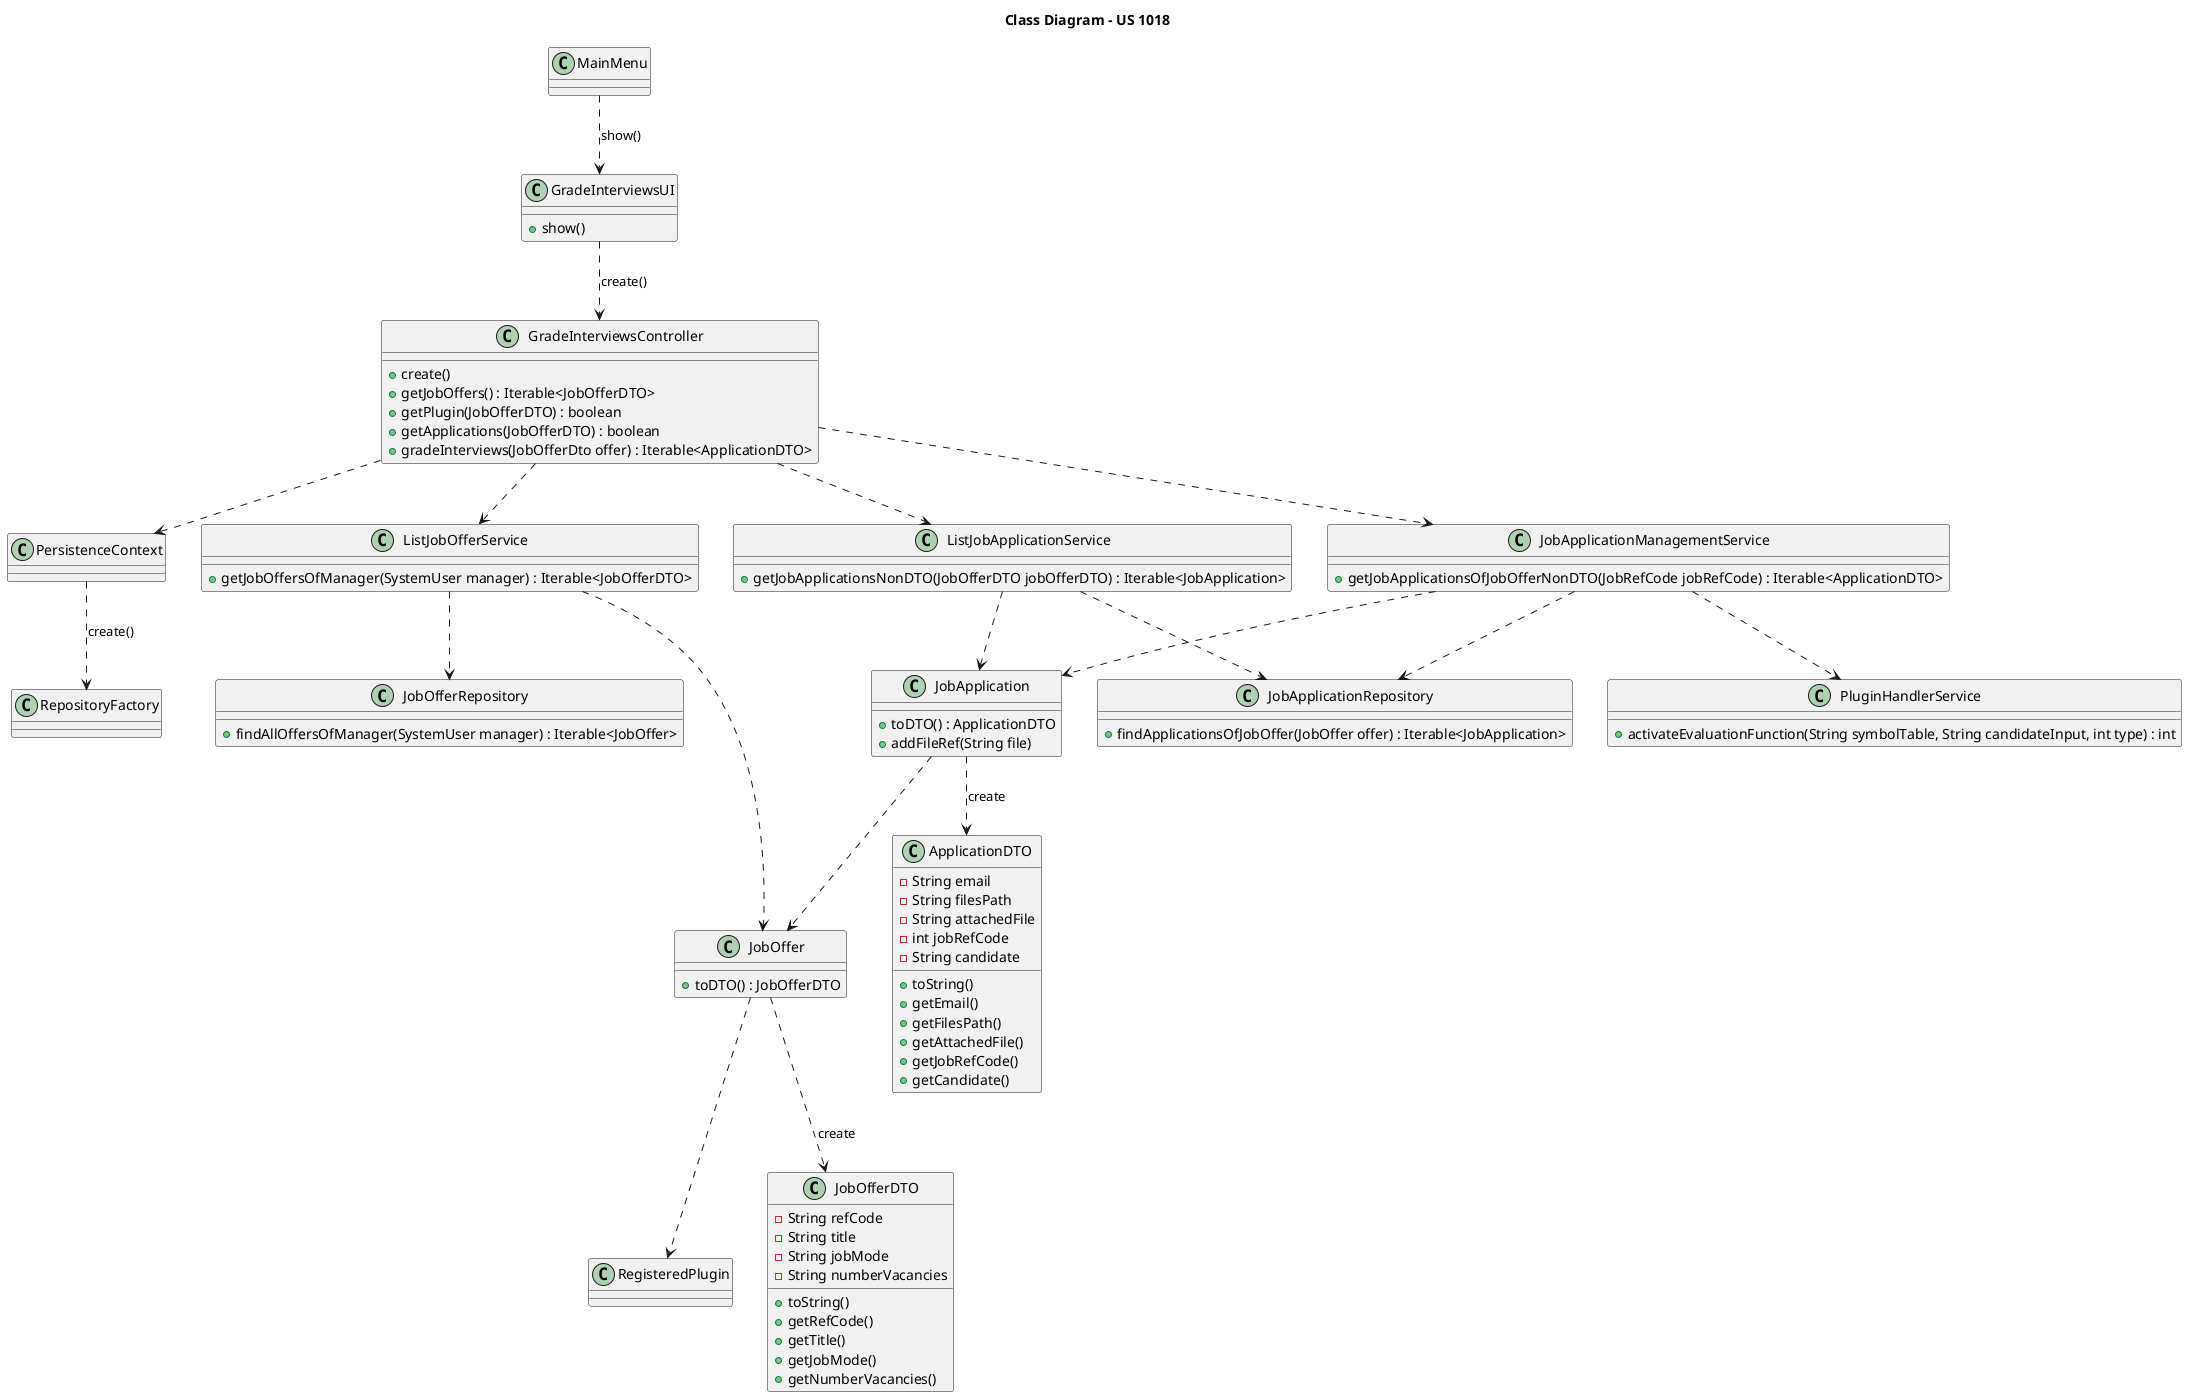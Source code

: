 @startuml US1018_CD
'https://plantuml.com/class-diagram

title Class Diagram - US 1018

class MainMenu {
}

class GradeInterviewsUI {
	+ show()
}

class GradeInterviewsController {
	+ create()
	+ getJobOffers() : Iterable<JobOfferDTO>
	+ getPlugin(JobOfferDTO) : boolean
	+ getApplications(JobOfferDTO) : boolean
	+ gradeInterviews(JobOfferDto offer) : Iterable<ApplicationDTO>
}

class PersistenceContext {}

class RepositoryFactory {}

class ListJobOfferService {
	+ getJobOffersOfManager(SystemUser manager) : Iterable<JobOfferDTO> 
}

class JobOfferRepository {
	+ findAllOffersOfManager(SystemUser manager) : Iterable<JobOffer> 
}

class JobOffer {
	+ toDTO() : JobOfferDTO
}

class ListJobApplicationService {
	+ getJobApplicationsNonDTO(JobOfferDTO jobOfferDTO) : Iterable<JobApplication> 
}

class JobApplicationManagementService {
	+ getJobApplicationsOfJobOfferNonDTO(JobRefCode jobRefCode) : Iterable<ApplicationDTO>
}

class JobApplicationRepository {
	+ findApplicationsOfJobOffer(JobOffer offer) : Iterable<JobApplication> 
}

class JobApplication {
	+ toDTO() : ApplicationDTO
	+ addFileRef(String file)
}

class PluginHandlerService {
	
	+ activateEvaluationFunction(String symbolTable, String candidateInput, int type) : int
}

class RegisteredPlugin {}

class ApplicationDTO {
	- String email
	- String filesPath
	- String attachedFile
	- int jobRefCode
	- String candidate
	+ toString()
	+ getEmail()
	+ getFilesPath()
	+ getAttachedFile()
	+ getJobRefCode()
	+ getCandidate()
}

class JobOfferDTO {
	- String refCode
	- String title
	- String jobMode
	- String numberVacancies
	+ toString()
    + getRefCode()
    + getTitle()
    + getJobMode()
    + getNumberVacancies()
}

MainMenu .-> GradeInterviewsUI : show()
GradeInterviewsUI .-> GradeInterviewsController : create()
GradeInterviewsController .-> PersistenceContext
GradeInterviewsController .-> ListJobOfferService
GradeInterviewsController .-> ListJobApplicationService
GradeInterviewsController .-> JobApplicationManagementService
PersistenceContext .-> RepositoryFactory : create()
ListJobOfferService .-> JobOfferRepository
ListJobOfferService .-> JobOffer
JobOffer .-> JobOfferDTO : create
JobOffer .-> RegisteredPlugin
ListJobApplicationService .-> JobApplicationRepository
ListJobApplicationService .-> JobApplication
JobApplication .-> ApplicationDTO : create
JobApplication .-> JobOffer
JobApplicationManagementService .-> JobApplicationRepository
JobApplicationManagementService .-> JobApplication
JobApplicationManagementService .-> PluginHandlerService

@enduml